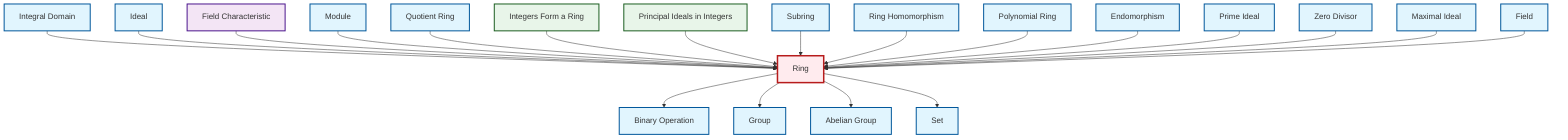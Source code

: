 graph TD
    classDef definition fill:#e1f5fe,stroke:#01579b,stroke-width:2px
    classDef theorem fill:#f3e5f5,stroke:#4a148c,stroke-width:2px
    classDef axiom fill:#fff3e0,stroke:#e65100,stroke-width:2px
    classDef example fill:#e8f5e9,stroke:#1b5e20,stroke-width:2px
    classDef current fill:#ffebee,stroke:#b71c1c,stroke-width:3px
    def-polynomial-ring["Polynomial Ring"]:::definition
    def-field["Field"]:::definition
    def-ring["Ring"]:::definition
    def-subring["Subring"]:::definition
    def-quotient-ring["Quotient Ring"]:::definition
    ex-integers-ring["Integers Form a Ring"]:::example
    def-ring-homomorphism["Ring Homomorphism"]:::definition
    def-zero-divisor["Zero Divisor"]:::definition
    def-abelian-group["Abelian Group"]:::definition
    def-integral-domain["Integral Domain"]:::definition
    def-prime-ideal["Prime Ideal"]:::definition
    def-endomorphism["Endomorphism"]:::definition
    def-module["Module"]:::definition
    def-ideal["Ideal"]:::definition
    def-group["Group"]:::definition
    def-binary-operation["Binary Operation"]:::definition
    def-maximal-ideal["Maximal Ideal"]:::definition
    def-set["Set"]:::definition
    thm-field-characteristic["Field Characteristic"]:::theorem
    ex-principal-ideal["Principal Ideals in Integers"]:::example
    def-integral-domain --> def-ring
    def-ring --> def-binary-operation
    def-ring --> def-group
    def-ideal --> def-ring
    thm-field-characteristic --> def-ring
    def-module --> def-ring
    def-quotient-ring --> def-ring
    ex-integers-ring --> def-ring
    ex-principal-ideal --> def-ring
    def-subring --> def-ring
    def-ring-homomorphism --> def-ring
    def-ring --> def-abelian-group
    def-polynomial-ring --> def-ring
    def-endomorphism --> def-ring
    def-ring --> def-set
    def-prime-ideal --> def-ring
    def-zero-divisor --> def-ring
    def-maximal-ideal --> def-ring
    def-field --> def-ring
    class def-ring current